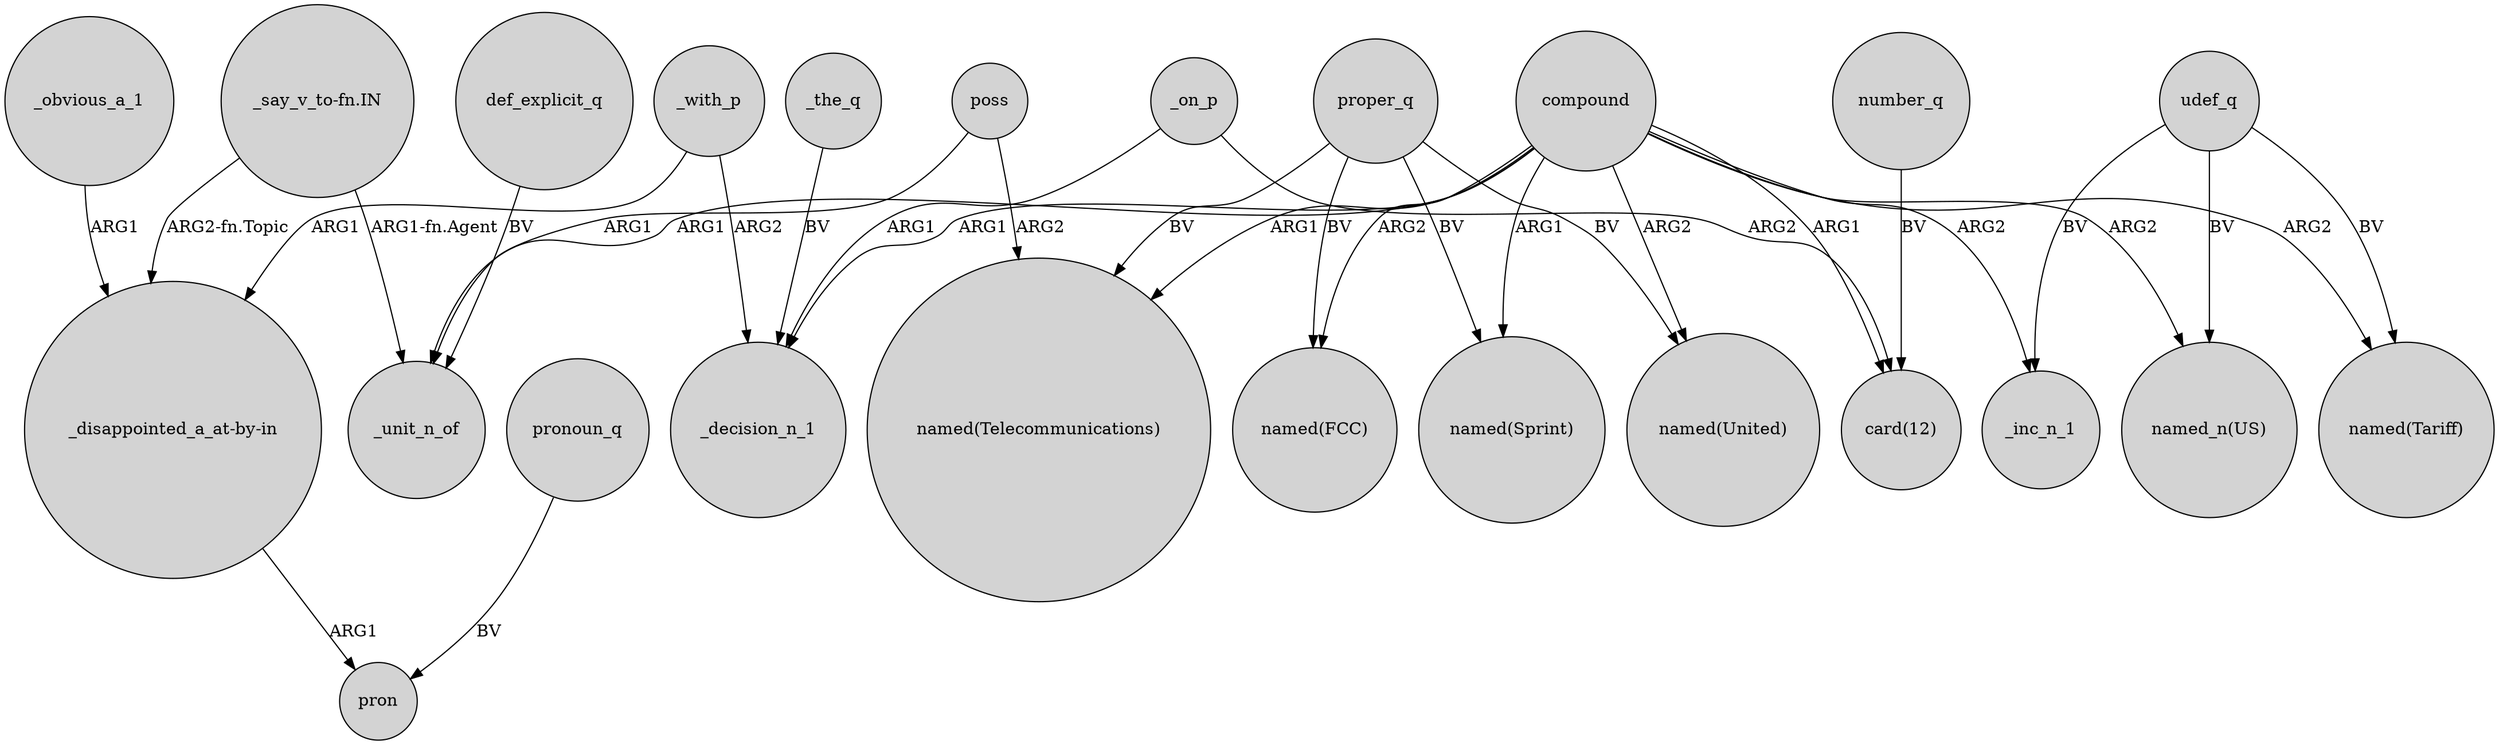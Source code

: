 digraph {
	node [shape=circle style=filled]
	compound -> _decision_n_1 [label=ARG1]
	udef_q -> "named_n(US)" [label=BV]
	udef_q -> _inc_n_1 [label=BV]
	def_explicit_q -> _unit_n_of [label=BV]
	compound -> _unit_n_of [label=ARG1]
	proper_q -> "named(FCC)" [label=BV]
	_with_p -> "_disappointed_a_at-by-in" [label=ARG1]
	compound -> "card(12)" [label=ARG1]
	_the_q -> _decision_n_1 [label=BV]
	_obvious_a_1 -> "_disappointed_a_at-by-in" [label=ARG1]
	proper_q -> "named(Sprint)" [label=BV]
	_on_p -> "card(12)" [label=ARG2]
	_on_p -> _decision_n_1 [label=ARG1]
	compound -> "named_n(US)" [label=ARG2]
	poss -> "named(Telecommunications)" [label=ARG2]
	pronoun_q -> pron [label=BV]
	poss -> _unit_n_of [label=ARG1]
	number_q -> "card(12)" [label=BV]
	"_say_v_to-fn.IN" -> _unit_n_of [label="ARG1-fn.Agent"]
	compound -> "named(FCC)" [label=ARG2]
	proper_q -> "named(United)" [label=BV]
	_with_p -> _decision_n_1 [label=ARG2]
	compound -> "named(Tariff)" [label=ARG2]
	udef_q -> "named(Tariff)" [label=BV]
	"_disappointed_a_at-by-in" -> pron [label=ARG1]
	"_say_v_to-fn.IN" -> "_disappointed_a_at-by-in" [label="ARG2-fn.Topic"]
	compound -> "named(United)" [label=ARG2]
	compound -> "named(Telecommunications)" [label=ARG1]
	compound -> "named(Sprint)" [label=ARG1]
	compound -> _inc_n_1 [label=ARG2]
	proper_q -> "named(Telecommunications)" [label=BV]
}
